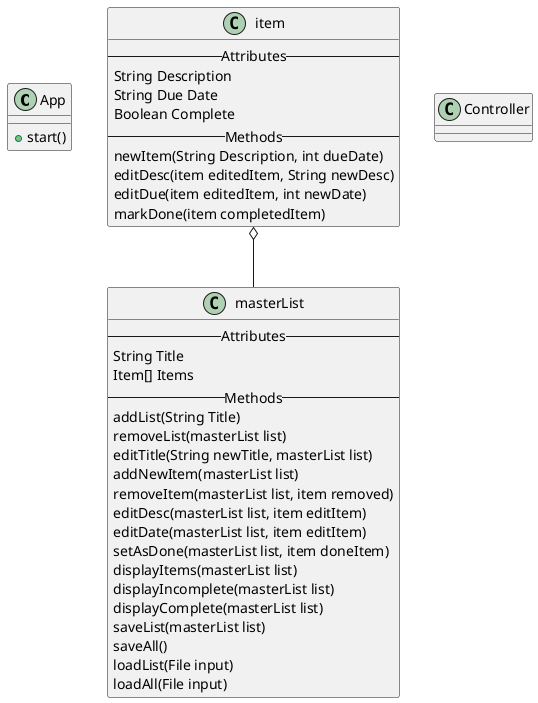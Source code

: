 @startuml
'https://plantuml.com/sequence-diagram
class App
{
    +start()
}
item o-- masterList

class Controller
class item
{
    --Attributes--
    String Description
    String Due Date
    Boolean Complete
    --Methods--
    newItem(String Description, int dueDate)
    editDesc(item editedItem, String newDesc)
    editDue(item editedItem, int newDate)
    markDone(item completedItem)
}
class masterList
{
    --Attributes--
    String Title
    Item[] Items
    --Methods--
    addList(String Title)
    removeList(masterList list)
    editTitle(String newTitle, masterList list)
    addNewItem(masterList list)
    removeItem(masterList list, item removed)
    editDesc(masterList list, item editItem)
    editDate(masterList list, item editItem)
    setAsDone(masterList list, item doneItem)
    displayItems(masterList list)
    displayIncomplete(masterList list)
    displayComplete(masterList list)
    saveList(masterList list)
    saveAll()
    loadList(File input)
    loadAll(File input)
}
@enduml